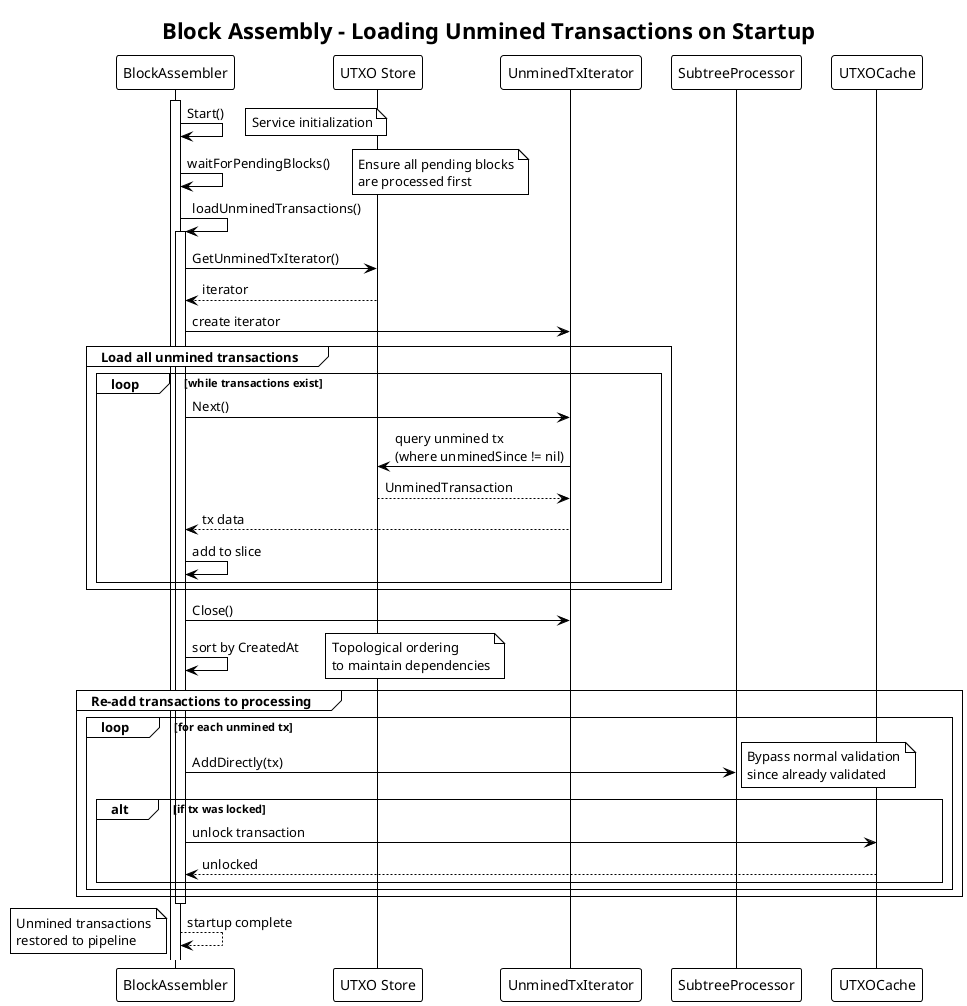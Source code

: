 @startuml block_assembly_unmined_loading
!theme plain
title Block Assembly - Loading Unmined Transactions on Startup

participant "BlockAssembler" as BA
participant "UTXO Store" as US
participant "UnminedTxIterator" as UI
participant "SubtreeProcessor" as SP
participant "UTXOCache" as UC

activate BA

BA -> BA: Start()
note right: Service initialization

BA -> BA: waitForPendingBlocks()
note right: Ensure all pending blocks\nare processed first

BA -> BA: loadUnminedTransactions()
activate BA

BA -> US: GetUnminedTxIterator()
US --> BA: iterator
BA -> UI: create iterator

group Load all unmined transactions
    loop while transactions exist
        BA -> UI: Next()
        UI -> US: query unmined tx\n(where unminedSince != nil)
        US --> UI: UnminedTransaction
        UI --> BA: tx data
        BA -> BA: add to slice
    end
end

BA -> UI: Close()
deactivate UI

BA -> BA: sort by CreatedAt
note right: Topological ordering\nto maintain dependencies

group Re-add transactions to processing
    loop for each unmined tx
        BA -> SP: AddDirectly(tx)
        note right: Bypass normal validation\nsince already validated

        alt if tx was locked
            BA -> UC: unlock transaction
            UC --> BA: unlocked
        end
    end
end

deactivate BA

BA --> BA: startup complete
note left: Unmined transactions\nrestored to pipeline

@enduml
